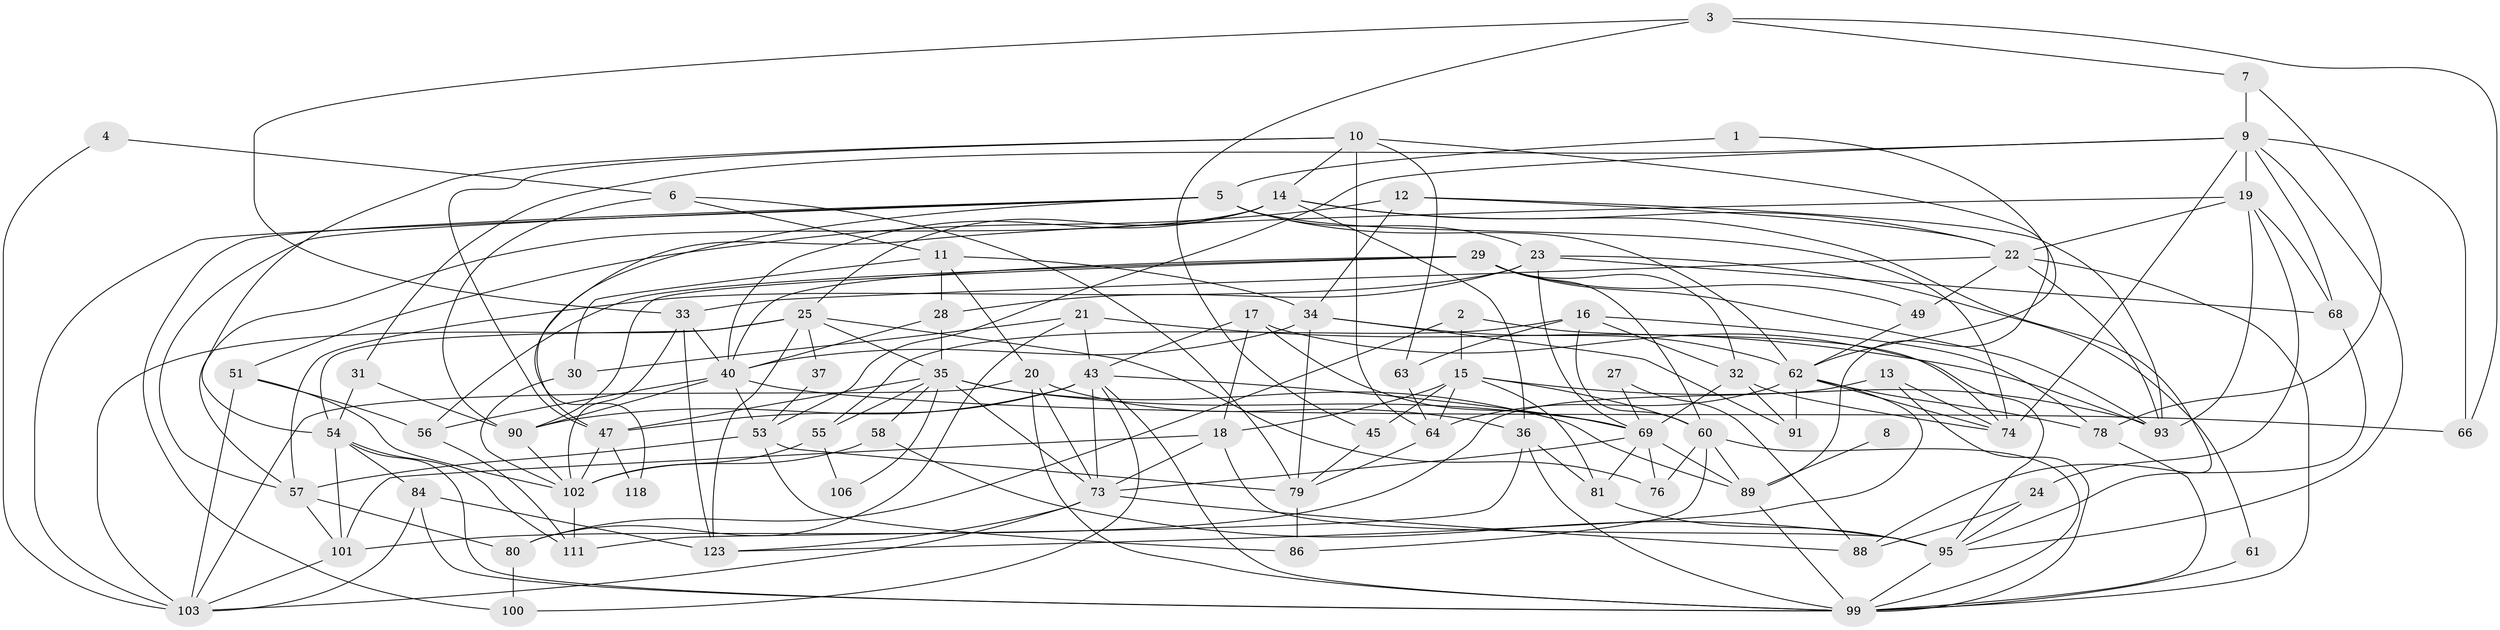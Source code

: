 // Generated by graph-tools (version 1.1) at 2025/52/02/27/25 19:52:04]
// undirected, 80 vertices, 200 edges
graph export_dot {
graph [start="1"]
  node [color=gray90,style=filled];
  1;
  2 [super="+117"];
  3;
  4;
  5 [super="+77"];
  6;
  7;
  8;
  9 [super="+59"];
  10 [super="+121"];
  11 [super="+65"];
  12 [super="+38"];
  13;
  14 [super="+107"];
  15 [super="+44"];
  16;
  17 [super="+46"];
  18 [super="+119"];
  19 [super="+26"];
  20 [super="+52"];
  21;
  22 [super="+97"];
  23 [super="+70"];
  24;
  25 [super="+87"];
  27;
  28 [super="+85"];
  29 [super="+94"];
  30;
  31 [super="+41"];
  32 [super="+112"];
  33 [super="+50"];
  34 [super="+42"];
  35 [super="+98"];
  36 [super="+39"];
  37;
  40 [super="+110"];
  43 [super="+109"];
  45;
  47 [super="+48"];
  49;
  51;
  53 [super="+115"];
  54 [super="+67"];
  55;
  56;
  57 [super="+75"];
  58;
  60 [super="+71"];
  61;
  62 [super="+96"];
  63;
  64;
  66 [super="+114"];
  68;
  69 [super="+72"];
  73 [super="+82"];
  74;
  76;
  78 [super="+108"];
  79 [super="+104"];
  80;
  81 [super="+83"];
  84 [super="+116"];
  86;
  88;
  89 [super="+92"];
  90;
  91;
  93;
  95 [super="+124"];
  99 [super="+105"];
  100;
  101 [super="+113"];
  102 [super="+122"];
  103 [super="+120"];
  106;
  111;
  118;
  123;
  1 -- 62;
  1 -- 5;
  2 -- 80;
  2 -- 74;
  2 -- 15;
  3 -- 7;
  3 -- 45;
  3 -- 33;
  3 -- 66;
  4 -- 103;
  4 -- 6;
  5 -- 62;
  5 -- 100;
  5 -- 103 [weight=2];
  5 -- 118;
  5 -- 57;
  5 -- 23;
  5 -- 74;
  6 -- 90;
  6 -- 11;
  6 -- 79;
  7 -- 9;
  7 -- 78;
  8 -- 89 [weight=2];
  9 -- 19;
  9 -- 66;
  9 -- 68;
  9 -- 53;
  9 -- 74;
  9 -- 31;
  9 -- 95;
  10 -- 47;
  10 -- 64;
  10 -- 89 [weight=2];
  10 -- 63;
  10 -- 14;
  10 -- 54;
  11 -- 30;
  11 -- 20;
  11 -- 34;
  11 -- 28;
  12 -- 51;
  12 -- 93;
  12 -- 34;
  12 -- 22;
  13 -- 74;
  13 -- 101;
  13 -- 99;
  14 -- 88;
  14 -- 40;
  14 -- 25;
  14 -- 57;
  14 -- 22;
  14 -- 36;
  15 -- 93;
  15 -- 45;
  15 -- 64;
  15 -- 81;
  15 -- 18;
  15 -- 60;
  16 -- 55;
  16 -- 63;
  16 -- 32;
  16 -- 60;
  16 -- 78;
  17 -- 69;
  17 -- 18;
  17 -- 43;
  17 -- 95;
  18 -- 95;
  18 -- 73;
  18 -- 101;
  19 -- 68;
  19 -- 47;
  19 -- 22;
  19 -- 24;
  19 -- 93;
  20 -- 103;
  20 -- 36;
  20 -- 99;
  20 -- 73;
  21 -- 43;
  21 -- 93;
  21 -- 30;
  21 -- 80;
  22 -- 33;
  22 -- 93;
  22 -- 49;
  22 -- 99;
  23 -- 57;
  23 -- 61;
  23 -- 68;
  23 -- 28;
  23 -- 69;
  24 -- 88;
  24 -- 95;
  25 -- 37;
  25 -- 76;
  25 -- 103;
  25 -- 123;
  25 -- 35;
  25 -- 54;
  27 -- 88;
  27 -- 69;
  28 -- 35;
  28 -- 40;
  29 -- 56;
  29 -- 60;
  29 -- 32;
  29 -- 49;
  29 -- 93;
  29 -- 40;
  29 -- 90;
  30 -- 102;
  31 -- 54;
  31 -- 90;
  32 -- 74;
  32 -- 91;
  32 -- 69;
  33 -- 40;
  33 -- 123;
  33 -- 102;
  34 -- 91;
  34 -- 40;
  34 -- 62;
  34 -- 79;
  35 -- 58;
  35 -- 55;
  35 -- 106;
  35 -- 89;
  35 -- 73;
  35 -- 47;
  35 -- 69;
  36 -- 81;
  36 -- 111;
  36 -- 99;
  37 -- 53;
  40 -- 53;
  40 -- 66;
  40 -- 56;
  40 -- 90;
  43 -- 100;
  43 -- 99;
  43 -- 69;
  43 -- 73;
  43 -- 90;
  43 -- 47;
  45 -- 79;
  47 -- 118;
  47 -- 102;
  49 -- 62;
  51 -- 102;
  51 -- 103;
  51 -- 56;
  53 -- 86;
  53 -- 79;
  53 -- 57;
  54 -- 101;
  54 -- 111;
  54 -- 99;
  54 -- 84;
  55 -- 102;
  55 -- 106;
  56 -- 111;
  57 -- 101;
  57 -- 80;
  58 -- 102;
  58 -- 95;
  60 -- 99;
  60 -- 86;
  60 -- 89;
  60 -- 76;
  61 -- 99;
  62 -- 91;
  62 -- 64;
  62 -- 74;
  62 -- 123;
  62 -- 78;
  63 -- 64;
  64 -- 79;
  68 -- 95;
  69 -- 89;
  69 -- 76;
  69 -- 73;
  69 -- 81;
  73 -- 88;
  73 -- 103;
  73 -- 123;
  78 -- 99;
  79 -- 86;
  80 -- 100;
  81 -- 95;
  84 -- 123;
  84 -- 103;
  84 -- 99;
  89 -- 99;
  90 -- 102;
  95 -- 99;
  101 -- 103;
  102 -- 111;
}
